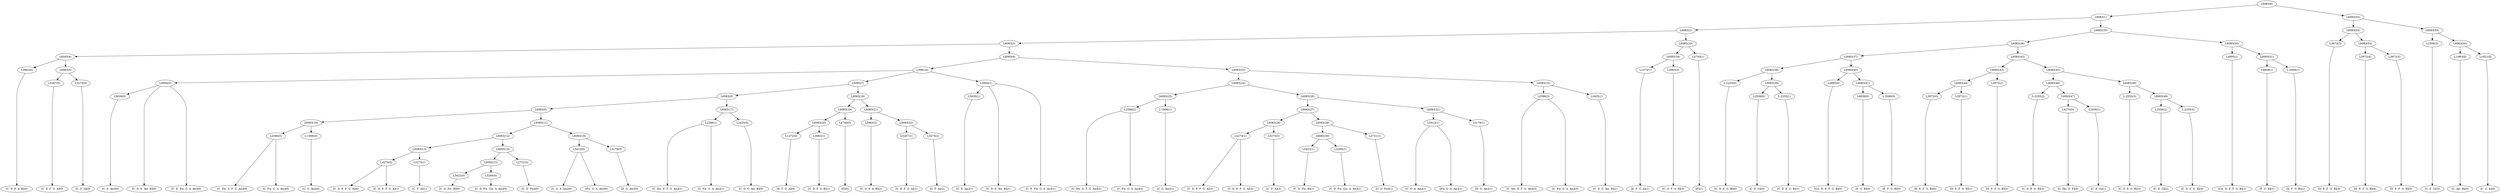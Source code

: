 digraph sample{
"L3963(0)"->"[C  D  F  A  B](0)"
"L5267(0)"->"[C  E  F  G  A](0)"
"L5275(0)"->"[C  F  A](0)"
"L6083(5)"->"L5267(0)"
"L6083(5)"->"L5275(0)"
"L6083(4)"->"L3963(0)"
"L6083(4)"->"L6083(5)"
"L5639(0)"->"[C  E  Ais](0)"
"L5694(0)"->"[C  D  E  Ais  B](0)"
"L5694(0)"->"[C  E  Fis  G  A  Ais](0)"
"L5694(0)"->"L5639(0)"
"L2586(0)"->"[C  Dis  E  F  G  Ais](0)"
"L2586(0)"->"[C  Fis  G  A  Ais](0)"
"L-1906(0)"->"[C  G  Ais](0)"
"L6083(10)"->"L2586(0)"
"L6083(10)"->"L-1906(0)"
"L4274(0)"->"[C  D  E  F  G  A](0)"
"L4274(0)"->"[C  D  E  F  G  A](1)"
"L5275(1)"->"[C  F  A](1)"
"L6083(13)"->"L4274(0)"
"L6083(13)"->"L5275(1)"
"L5422(0)"->"[C  D  Fis  B](0)"
"L5260(0)"->"[C  D  Fis  Gis  A  Ais](0)"
"L6083(15)"->"L5422(0)"
"L6083(15)"->"L5260(0)"
"L2731(0)"->"[C  D  Fis](0)"
"L6083(14)"->"L6083(15)"
"L6083(14)"->"L2731(0)"
"L6083(12)"->"L6083(13)"
"L6083(12)"->"L6083(14)"
"L5412(0)"->"[C  G  A  Ais](0)"
"L5412(0)"->"[Fis  G  A  Ais](0)"
"L5179(0)"->"[D  G  Ais](0)"
"L6083(16)"->"L5412(0)"
"L6083(16)"->"L5179(0)"
"L6083(11)"->"L6083(12)"
"L6083(11)"->"L6083(16)"
"L6083(9)"->"L6083(10)"
"L6083(9)"->"L6083(11)"
"L2586(1)"->"[C  Dis  E  F  G  Ais](1)"
"L2586(1)"->"[C  Fis  G  A  Ais](1)"
"L3435(0)"->"[C  D  G  Ais  B](0)"
"L6083(17)"->"L2586(1)"
"L6083(17)"->"L3435(0)"
"L6083(8)"->"L6083(9)"
"L6083(8)"->"L6083(17)"
"L1272(0)"->"[E  F  G  A](0)"
"L3963(1)"->"[C  D  F  A  B](1)"
"L6083(20)"->"L1272(0)"
"L6083(20)"->"L3963(1)"
"L4740(0)"->"[F](0)"
"L6083(19)"->"L6083(20)"
"L6083(19)"->"L4740(0)"
"L3963(2)"->"[C  D  F  A  B](2)"
"L5267(1)"->"[C  E  F  G  A](1)"
"L5275(2)"->"[C  F  A](2)"
"L6083(22)"->"L5267(1)"
"L6083(22)"->"L5275(2)"
"L6083(21)"->"L3963(2)"
"L6083(21)"->"L6083(22)"
"L6083(18)"->"L6083(19)"
"L6083(18)"->"L6083(21)"
"L6083(7)"->"L6083(8)"
"L6083(7)"->"L6083(18)"
"L5639(1)"->"[C  E  Ais](1)"
"L5694(1)"->"[C  D  E  Ais  B](1)"
"L5694(1)"->"[C  E  Fis  G  A  Ais](1)"
"L5694(1)"->"L5639(1)"
"L5981(0)"->"L5694(0)"
"L5981(0)"->"L6083(7)"
"L5981(0)"->"L5694(1)"
"L2586(2)"->"[C  Dis  E  F  G  Ais](2)"
"L2586(2)"->"[C  Fis  G  A  Ais](2)"
"L-1906(1)"->"[C  G  Ais](1)"
"L6083(25)"->"L2586(2)"
"L6083(25)"->"L-1906(1)"
"L4274(1)"->"[C  D  E  F  G  A](2)"
"L4274(1)"->"[C  D  E  F  G  A](3)"
"L5275(3)"->"[C  F  A](3)"
"L6083(28)"->"L4274(1)"
"L6083(28)"->"L5275(3)"
"L5422(1)"->"[C  D  Fis  B](1)"
"L5260(1)"->"[C  D  Fis  Gis  A  Ais](1)"
"L6083(30)"->"L5422(1)"
"L6083(30)"->"L5260(1)"
"L2731(1)"->"[C  D  Fis](1)"
"L6083(29)"->"L6083(30)"
"L6083(29)"->"L2731(1)"
"L6083(27)"->"L6083(28)"
"L6083(27)"->"L6083(29)"
"L5412(1)"->"[C  G  A  Ais](1)"
"L5412(1)"->"[Fis  G  A  Ais](1)"
"L5179(1)"->"[D  G  Ais](1)"
"L6083(31)"->"L5412(1)"
"L6083(31)"->"L5179(1)"
"L6083(26)"->"L6083(27)"
"L6083(26)"->"L6083(31)"
"L6083(24)"->"L6083(25)"
"L6083(24)"->"L6083(26)"
"L2586(3)"->"[C  Dis  E  F  G  Ais](3)"
"L2586(3)"->"[C  Fis  G  A  Ais](3)"
"L3435(1)"->"[C  D  G  Ais  B](1)"
"L6083(32)"->"L2586(3)"
"L6083(32)"->"L3435(1)"
"L6083(23)"->"L6083(24)"
"L6083(23)"->"L6083(32)"
"L6083(6)"->"L5981(0)"
"L6083(6)"->"L6083(23)"
"L6083(3)"->"L6083(4)"
"L6083(3)"->"L6083(6)"
"L1272(1)"->"[E  F  G  A](1)"
"L3963(3)"->"[C  D  F  A  B](3)"
"L6083(34)"->"L1272(1)"
"L6083(34)"->"L3963(3)"
"L4740(1)"->"[F](1)"
"L6083(33)"->"L6083(34)"
"L6083(33)"->"L4740(1)"
"L6083(2)"->"L6083(3)"
"L6083(2)"->"L6083(33)"
"L-2255(0)"->"[C  D  E  G  B](0)"
"L2506(0)"->"[C  E  G](0)"
"L-2255(1)"->"[C  D  E  G  B](1)"
"L6083(39)"->"L2506(0)"
"L6083(39)"->"L-2255(1)"
"L6083(38)"->"L-2255(0)"
"L6083(38)"->"L6083(39)"
"L4895(0)"->"[Cis  D  E  F  G  B](0)"
"L4839(0)"->"[F  G  B](0)"
"L-2090(0)"->"[E  F  G  B](0)"
"L6083(41)"->"L4839(0)"
"L6083(41)"->"L-2090(0)"
"L6083(40)"->"L4895(0)"
"L6083(40)"->"L6083(41)"
"L6083(37)"->"L6083(38)"
"L6083(37)"->"L6083(40)"
"L3972(0)"->"[D  E  F  G  B](0)"
"L3972(1)"->"[D  E  F  G  B](1)"
"L6083(44)"->"L3972(0)"
"L6083(44)"->"L3972(1)"
"L3972(2)"->"[D  E  F  G  B](2)"
"L6083(43)"->"L6083(44)"
"L6083(43)"->"L3972(2)"
"L-2255(2)"->"[C  D  E  G  B](2)"
"L4270(0)"->"[C  Dis  E  F](0)"
"L2506(1)"->"[C  E  G](1)"
"L6083(47)"->"L4270(0)"
"L6083(47)"->"L2506(1)"
"L6083(46)"->"L-2255(2)"
"L6083(46)"->"L6083(47)"
"L-2255(3)"->"[C  D  E  G  B](3)"
"L2506(2)"->"[C  E  G](2)"
"L-2255(4)"->"[C  D  E  G  B](4)"
"L6083(49)"->"L2506(2)"
"L6083(49)"->"L-2255(4)"
"L6083(48)"->"L-2255(3)"
"L6083(48)"->"L6083(49)"
"L6083(45)"->"L6083(46)"
"L6083(45)"->"L6083(48)"
"L6083(42)"->"L6083(43)"
"L6083(42)"->"L6083(45)"
"L6083(36)"->"L6083(37)"
"L6083(36)"->"L6083(42)"
"L4895(1)"->"[Cis  D  E  F  G  B](1)"
"L4839(1)"->"[F  G  B](1)"
"L-2090(1)"->"[E  F  G  B](1)"
"L6083(51)"->"L4839(1)"
"L6083(51)"->"L-2090(1)"
"L6083(50)"->"L4895(1)"
"L6083(50)"->"L6083(51)"
"L6083(35)"->"L6083(36)"
"L6083(35)"->"L6083(50)"
"L6083(1)"->"L6083(2)"
"L6083(1)"->"L6083(35)"
"L3972(3)"->"[D  E  F  G  B](3)"
"L3972(4)"->"[D  E  F  G  B](4)"
"L3972(5)"->"[D  E  F  G  B](5)"
"L6083(54)"->"L3972(4)"
"L6083(54)"->"L3972(5)"
"L6083(53)"->"L3972(3)"
"L6083(53)"->"L6083(54)"
"L2506(3)"->"[C  E  G](3)"
"L-1963(0)"->"[C  Ais  B](0)"
"L1821(0)"->"[C  G  A](0)"
"L6083(56)"->"L-1963(0)"
"L6083(56)"->"L1821(0)"
"L6083(55)"->"L2506(3)"
"L6083(55)"->"L6083(56)"
"L6083(52)"->"L6083(53)"
"L6083(52)"->"L6083(55)"
"L6083(0)"->"L6083(1)"
"L6083(0)"->"L6083(52)"
{rank = min; "L6083(0)"}
{rank = same; "L6083(1)"; "L6083(52)";}
{rank = same; "L6083(2)"; "L6083(35)"; "L6083(53)"; "L6083(55)";}
{rank = same; "L6083(3)"; "L6083(33)"; "L6083(36)"; "L6083(50)"; "L3972(3)"; "L6083(54)"; "L2506(3)"; "L6083(56)";}
{rank = same; "L6083(4)"; "L6083(6)"; "L6083(34)"; "L4740(1)"; "L6083(37)"; "L6083(42)"; "L4895(1)"; "L6083(51)"; "L3972(4)"; "L3972(5)"; "L-1963(0)"; "L1821(0)";}
{rank = same; "L3963(0)"; "L6083(5)"; "L5981(0)"; "L6083(23)"; "L1272(1)"; "L3963(3)"; "L6083(38)"; "L6083(40)"; "L6083(43)"; "L6083(45)"; "L4839(1)"; "L-2090(1)";}
{rank = same; "L5267(0)"; "L5275(0)"; "L5694(0)"; "L6083(7)"; "L5694(1)"; "L6083(24)"; "L6083(32)"; "L-2255(0)"; "L6083(39)"; "L4895(0)"; "L6083(41)"; "L6083(44)"; "L3972(2)"; "L6083(46)"; "L6083(48)";}
{rank = same; "L5639(0)"; "L6083(8)"; "L6083(18)"; "L5639(1)"; "L6083(25)"; "L6083(26)"; "L2586(3)"; "L3435(1)"; "L2506(0)"; "L-2255(1)"; "L4839(0)"; "L-2090(0)"; "L3972(0)"; "L3972(1)"; "L-2255(2)"; "L6083(47)"; "L-2255(3)"; "L6083(49)";}
{rank = same; "L6083(9)"; "L6083(17)"; "L6083(19)"; "L6083(21)"; "L2586(2)"; "L-1906(1)"; "L6083(27)"; "L6083(31)"; "L4270(0)"; "L2506(1)"; "L2506(2)"; "L-2255(4)";}
{rank = same; "L6083(10)"; "L6083(11)"; "L2586(1)"; "L3435(0)"; "L6083(20)"; "L4740(0)"; "L3963(2)"; "L6083(22)"; "L6083(28)"; "L6083(29)"; "L5412(1)"; "L5179(1)";}
{rank = same; "L2586(0)"; "L-1906(0)"; "L6083(12)"; "L6083(16)"; "L1272(0)"; "L3963(1)"; "L5267(1)"; "L5275(2)"; "L4274(1)"; "L5275(3)"; "L6083(30)"; "L2731(1)";}
{rank = same; "L6083(13)"; "L6083(14)"; "L5412(0)"; "L5179(0)"; "L5422(1)"; "L5260(1)";}
{rank = same; "L4274(0)"; "L5275(1)"; "L6083(15)"; "L2731(0)";}
{rank = same; "L5422(0)"; "L5260(0)";}
{rank = max; "[C  Ais  B](0)"; "[C  D  E  Ais  B](0)"; "[C  D  E  Ais  B](1)"; "[C  D  E  F  G  A](0)"; "[C  D  E  F  G  A](1)"; "[C  D  E  F  G  A](2)"; "[C  D  E  F  G  A](3)"; "[C  D  E  G  B](0)"; "[C  D  E  G  B](1)"; "[C  D  E  G  B](2)"; "[C  D  E  G  B](3)"; "[C  D  E  G  B](4)"; "[C  D  F  A  B](0)"; "[C  D  F  A  B](1)"; "[C  D  F  A  B](2)"; "[C  D  F  A  B](3)"; "[C  D  Fis  B](0)"; "[C  D  Fis  B](1)"; "[C  D  Fis  Gis  A  Ais](0)"; "[C  D  Fis  Gis  A  Ais](1)"; "[C  D  Fis](0)"; "[C  D  Fis](1)"; "[C  D  G  Ais  B](0)"; "[C  D  G  Ais  B](1)"; "[C  Dis  E  F  G  Ais](0)"; "[C  Dis  E  F  G  Ais](1)"; "[C  Dis  E  F  G  Ais](2)"; "[C  Dis  E  F  G  Ais](3)"; "[C  Dis  E  F](0)"; "[C  E  Ais](0)"; "[C  E  Ais](1)"; "[C  E  F  G  A](0)"; "[C  E  F  G  A](1)"; "[C  E  Fis  G  A  Ais](0)"; "[C  E  Fis  G  A  Ais](1)"; "[C  E  G](0)"; "[C  E  G](1)"; "[C  E  G](2)"; "[C  E  G](3)"; "[C  F  A](0)"; "[C  F  A](1)"; "[C  F  A](2)"; "[C  F  A](3)"; "[C  Fis  G  A  Ais](0)"; "[C  Fis  G  A  Ais](1)"; "[C  Fis  G  A  Ais](2)"; "[C  Fis  G  A  Ais](3)"; "[C  G  A  Ais](0)"; "[C  G  A  Ais](1)"; "[C  G  A](0)"; "[C  G  Ais](0)"; "[C  G  Ais](1)"; "[Cis  D  E  F  G  B](0)"; "[Cis  D  E  F  G  B](1)"; "[D  E  F  G  B](0)"; "[D  E  F  G  B](1)"; "[D  E  F  G  B](2)"; "[D  E  F  G  B](3)"; "[D  E  F  G  B](4)"; "[D  E  F  G  B](5)"; "[D  G  Ais](0)"; "[D  G  Ais](1)"; "[E  F  G  A](0)"; "[E  F  G  A](1)"; "[E  F  G  B](0)"; "[E  F  G  B](1)"; "[F  G  B](0)"; "[F  G  B](1)"; "[F](0)"; "[F](1)"; "[Fis  G  A  Ais](0)"; "[Fis  G  A  Ais](1)";}
}